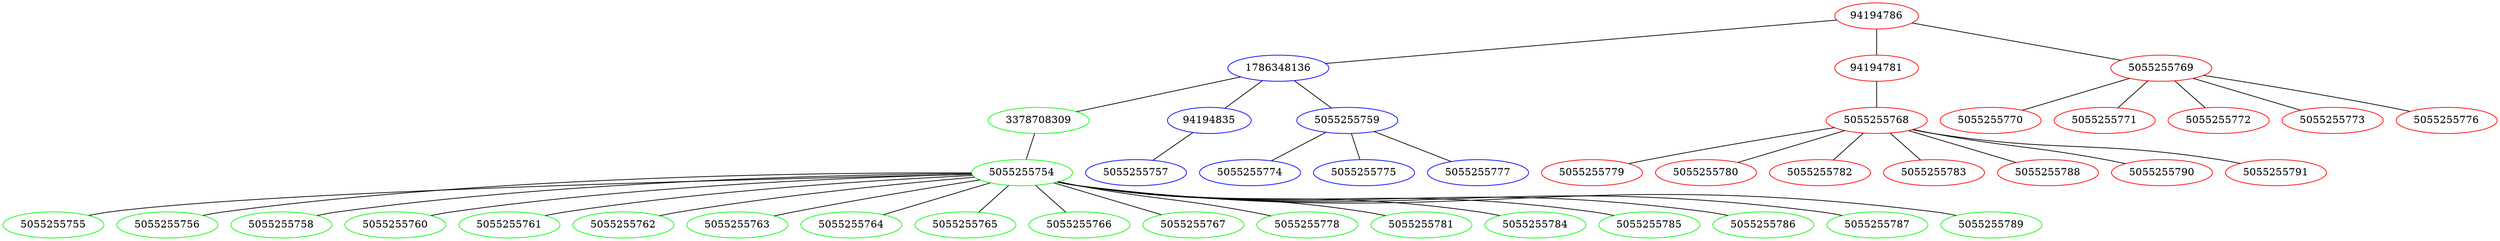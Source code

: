 strict graph  {
94194786 [color=red, num_of_houses=6, partition=0];
1786348136 [color=blue, num_of_houses=4, partition=1];
3378708309 [color=green, num_of_houses=19, partition=2];
94194781 [color=red, num_of_houses=8, partition=0];
94194835 [color=blue, num_of_houses=1, partition=1];
5055255754 [color=green, partition=2];
5055255755 [color=green, partition=2];
5055255756 [color=green, partition=2];
5055255758 [color=green, partition=2];
5055255760 [color=green, partition=2];
5055255761 [color=green, partition=2];
5055255762 [color=green, partition=2];
5055255763 [color=green, partition=2];
5055255764 [color=green, partition=2];
5055255765 [color=green, partition=2];
5055255766 [color=green, partition=2];
5055255767 [color=green, partition=2];
5055255778 [color=green, partition=2];
5055255781 [color=green, partition=2];
5055255784 [color=green, partition=2];
5055255785 [color=green, partition=2];
5055255786 [color=green, partition=2];
5055255787 [color=green, partition=2];
5055255789 [color=green, partition=2];
5055255757 [color=blue, partition=1];
5055255759 [color=blue, partition=1];
5055255774 [color=blue, partition=1];
5055255775 [color=blue, partition=1];
5055255777 [color=blue, partition=1];
5055255768 [color=red, partition=0];
5055255779 [color=red, partition=0];
5055255780 [color=red, partition=0];
5055255782 [color=red, partition=0];
5055255783 [color=red, partition=0];
5055255788 [color=red, partition=0];
5055255790 [color=red, partition=0];
5055255791 [color=red, partition=0];
5055255769 [color=red, partition=0];
5055255770 [color=red, partition=0];
5055255771 [color=red, partition=0];
5055255772 [color=red, partition=0];
5055255773 [color=red, partition=0];
5055255776 [color=red, partition=0];
94194786 -- 94194781;
94194786 -- 1786348136;
94194786 -- 5055255769;
1786348136 -- 3378708309;
1786348136 -- 94194835;
1786348136 -- 5055255759;
3378708309 -- 5055255754;
94194781 -- 5055255768;
94194835 -- 5055255757;
5055255754 -- 5055255755;
5055255754 -- 5055255756;
5055255754 -- 5055255758;
5055255754 -- 5055255760;
5055255754 -- 5055255761;
5055255754 -- 5055255762;
5055255754 -- 5055255763;
5055255754 -- 5055255764;
5055255754 -- 5055255765;
5055255754 -- 5055255766;
5055255754 -- 5055255767;
5055255754 -- 5055255778;
5055255754 -- 5055255781;
5055255754 -- 5055255784;
5055255754 -- 5055255785;
5055255754 -- 5055255786;
5055255754 -- 5055255787;
5055255754 -- 5055255789;
5055255759 -- 5055255774;
5055255759 -- 5055255775;
5055255759 -- 5055255777;
5055255768 -- 5055255779;
5055255768 -- 5055255780;
5055255768 -- 5055255782;
5055255768 -- 5055255783;
5055255768 -- 5055255788;
5055255768 -- 5055255790;
5055255768 -- 5055255791;
5055255769 -- 5055255770;
5055255769 -- 5055255771;
5055255769 -- 5055255772;
5055255769 -- 5055255773;
5055255769 -- 5055255776;
}
